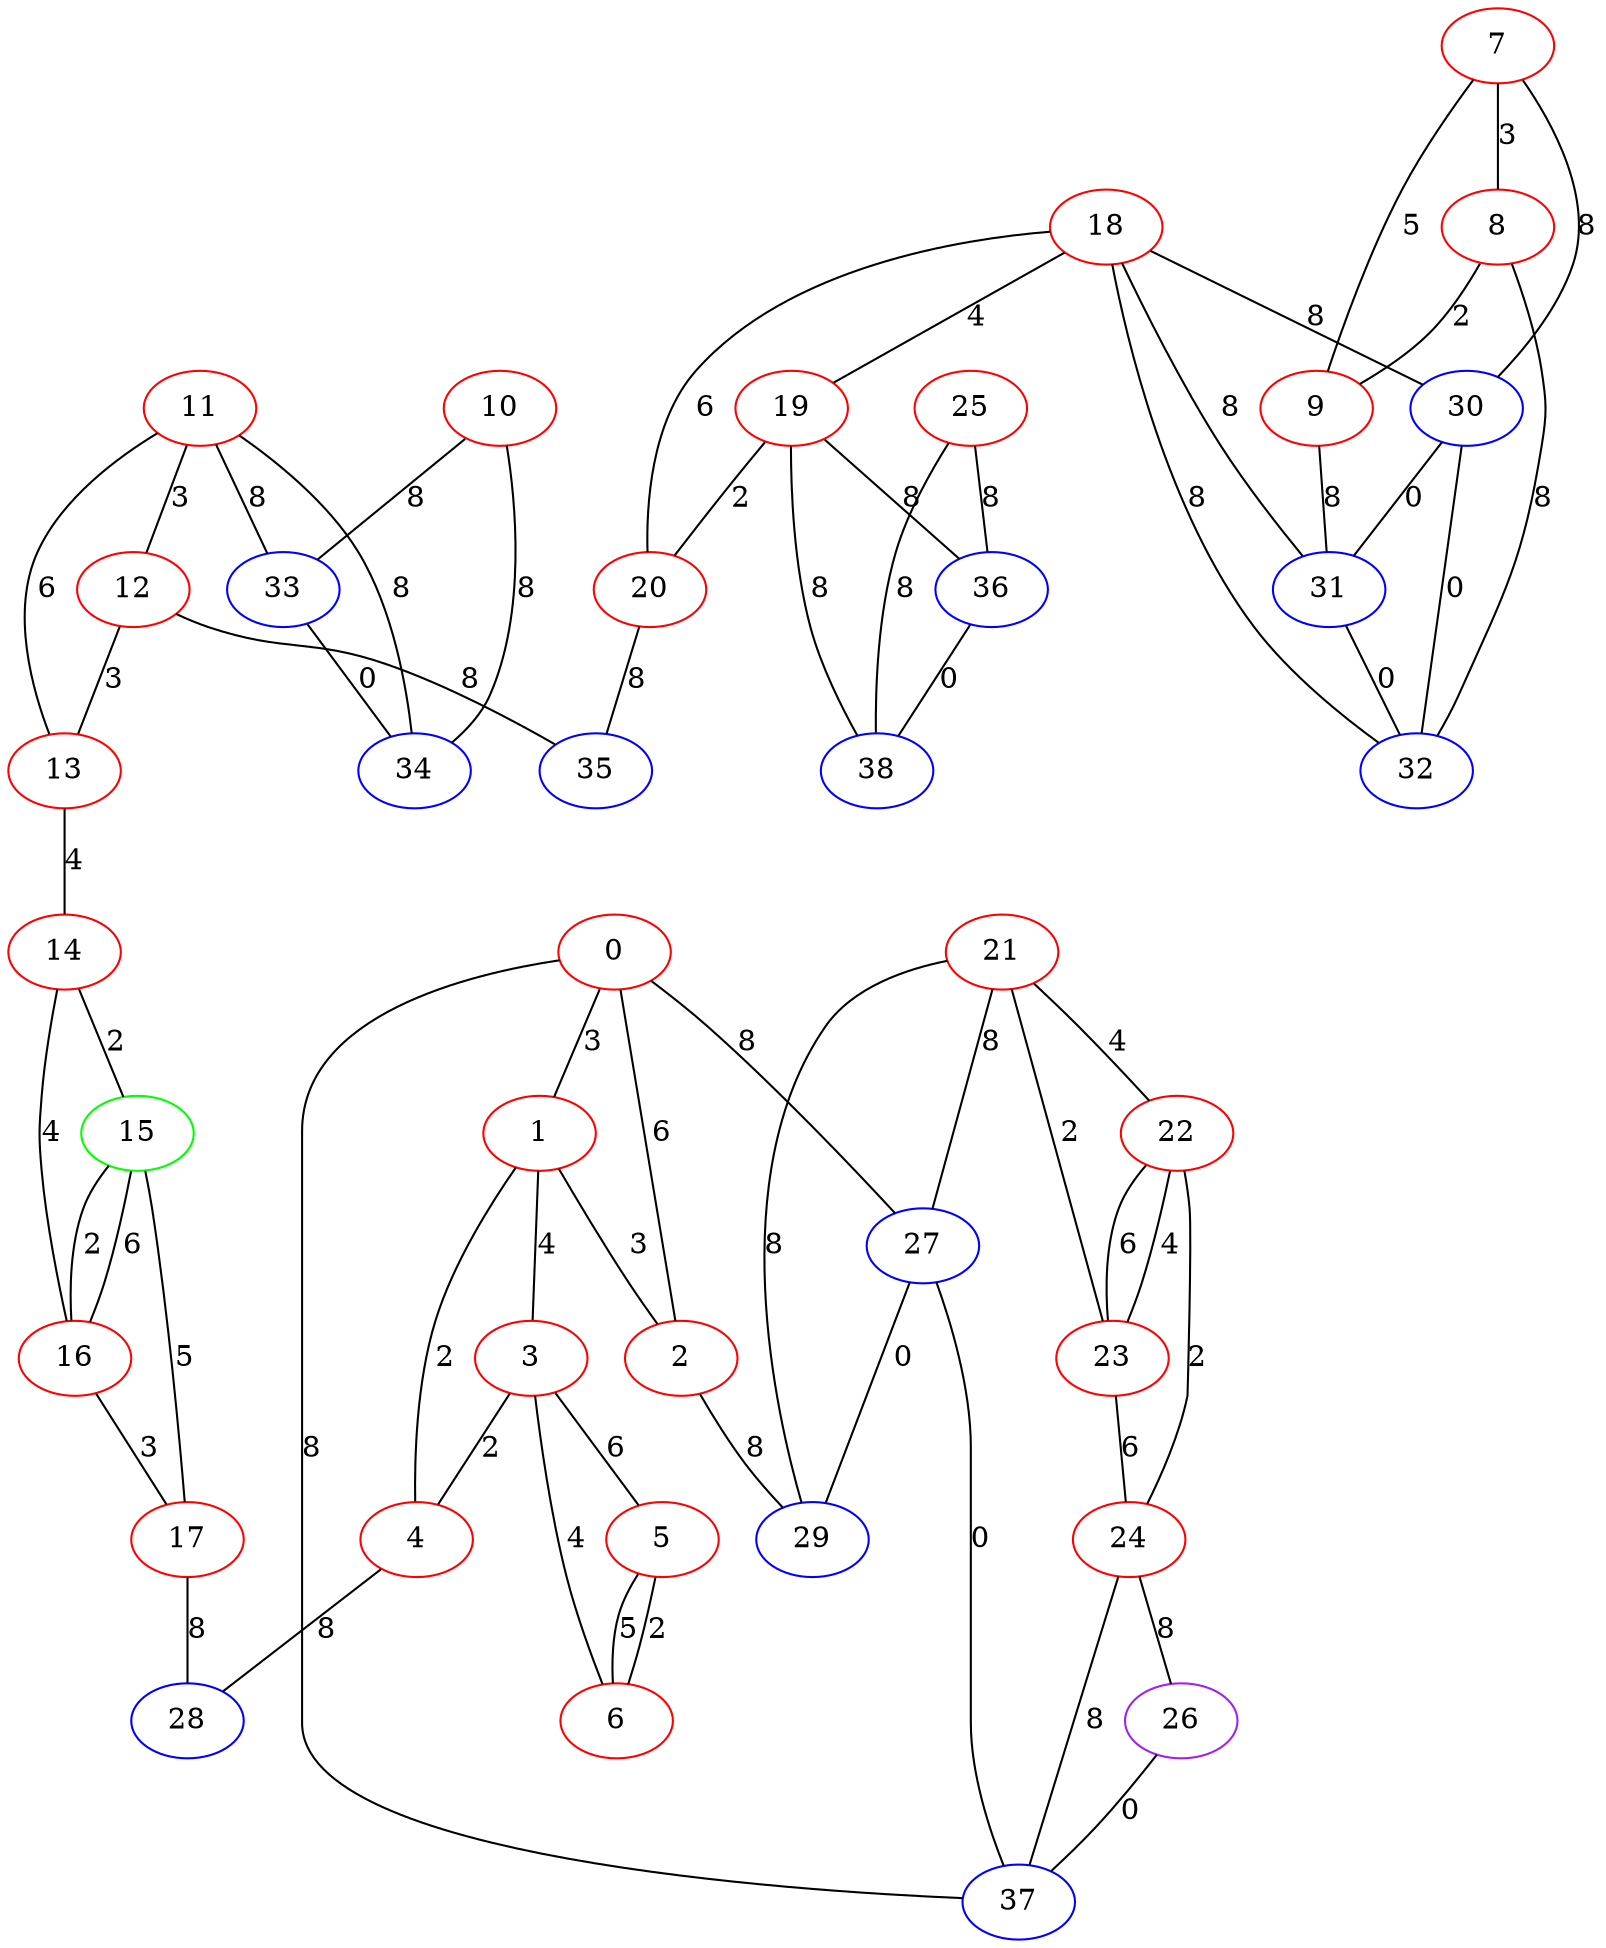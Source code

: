 graph "" {
0 [color=red, weight=1];
1 [color=red, weight=1];
2 [color=red, weight=1];
3 [color=red, weight=1];
4 [color=red, weight=1];
5 [color=red, weight=1];
6 [color=red, weight=1];
7 [color=red, weight=1];
8 [color=red, weight=1];
9 [color=red, weight=1];
10 [color=red, weight=1];
11 [color=red, weight=1];
12 [color=red, weight=1];
13 [color=red, weight=1];
14 [color=red, weight=1];
15 [color=green, weight=2];
16 [color=red, weight=1];
17 [color=red, weight=1];
18 [color=red, weight=1];
19 [color=red, weight=1];
20 [color=red, weight=1];
21 [color=red, weight=1];
22 [color=red, weight=1];
23 [color=red, weight=1];
24 [color=red, weight=1];
25 [color=red, weight=1];
26 [color=purple, weight=4];
27 [color=blue, weight=3];
28 [color=blue, weight=3];
29 [color=blue, weight=3];
30 [color=blue, weight=3];
31 [color=blue, weight=3];
32 [color=blue, weight=3];
33 [color=blue, weight=3];
34 [color=blue, weight=3];
35 [color=blue, weight=3];
36 [color=blue, weight=3];
37 [color=blue, weight=3];
38 [color=blue, weight=3];
0 -- 1  [key=0, label=3];
0 -- 2  [key=0, label=6];
0 -- 27  [key=0, label=8];
0 -- 37  [key=0, label=8];
1 -- 2  [key=0, label=3];
1 -- 3  [key=0, label=4];
1 -- 4  [key=0, label=2];
2 -- 29  [key=0, label=8];
3 -- 4  [key=0, label=2];
3 -- 5  [key=0, label=6];
3 -- 6  [key=0, label=4];
4 -- 28  [key=0, label=8];
5 -- 6  [key=0, label=5];
5 -- 6  [key=1, label=2];
7 -- 8  [key=0, label=3];
7 -- 9  [key=0, label=5];
7 -- 30  [key=0, label=8];
8 -- 32  [key=0, label=8];
8 -- 9  [key=0, label=2];
9 -- 31  [key=0, label=8];
10 -- 33  [key=0, label=8];
10 -- 34  [key=0, label=8];
11 -- 33  [key=0, label=8];
11 -- 34  [key=0, label=8];
11 -- 12  [key=0, label=3];
11 -- 13  [key=0, label=6];
12 -- 35  [key=0, label=8];
12 -- 13  [key=0, label=3];
13 -- 14  [key=0, label=4];
14 -- 16  [key=0, label=4];
14 -- 15  [key=0, label=2];
15 -- 16  [key=0, label=2];
15 -- 16  [key=1, label=6];
15 -- 17  [key=0, label=5];
16 -- 17  [key=0, label=3];
17 -- 28  [key=0, label=8];
18 -- 32  [key=0, label=8];
18 -- 19  [key=0, label=4];
18 -- 20  [key=0, label=6];
18 -- 30  [key=0, label=8];
18 -- 31  [key=0, label=8];
19 -- 36  [key=0, label=8];
19 -- 20  [key=0, label=2];
19 -- 38  [key=0, label=8];
20 -- 35  [key=0, label=8];
21 -- 27  [key=0, label=8];
21 -- 29  [key=0, label=8];
21 -- 22  [key=0, label=4];
21 -- 23  [key=0, label=2];
22 -- 24  [key=0, label=2];
22 -- 23  [key=0, label=4];
22 -- 23  [key=1, label=6];
23 -- 24  [key=0, label=6];
24 -- 26  [key=0, label=8];
24 -- 37  [key=0, label=8];
25 -- 36  [key=0, label=8];
25 -- 38  [key=0, label=8];
26 -- 37  [key=0, label=0];
27 -- 37  [key=0, label=0];
27 -- 29  [key=0, label=0];
30 -- 32  [key=0, label=0];
30 -- 31  [key=0, label=0];
31 -- 32  [key=0, label=0];
33 -- 34  [key=0, label=0];
36 -- 38  [key=0, label=0];
}
